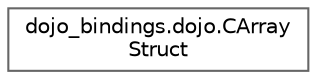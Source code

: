 digraph "Graphical Class Hierarchy"
{
 // LATEX_PDF_SIZE
  bgcolor="transparent";
  edge [fontname=Helvetica,fontsize=10,labelfontname=Helvetica,labelfontsize=10];
  node [fontname=Helvetica,fontsize=10,shape=box,height=0.2,width=0.4];
  rankdir="LR";
  Node0 [id="Node000000",label="dojo_bindings.dojo.CArray\lStruct",height=0.2,width=0.4,color="grey40", fillcolor="white", style="filled",URL="$structdojo__bindings_1_1dojo_1_1_c_array_struct.html",tooltip=" "];
}
